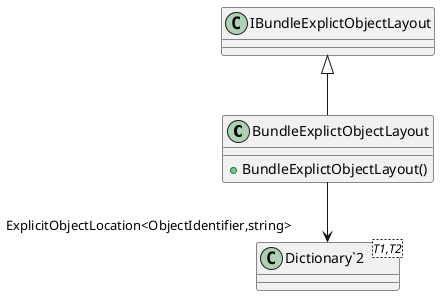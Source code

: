 @startuml
class BundleExplictObjectLayout {
    + BundleExplictObjectLayout()
}
class "Dictionary`2"<T1,T2> {
}
IBundleExplictObjectLayout <|-- BundleExplictObjectLayout
BundleExplictObjectLayout --> "ExplicitObjectLocation<ObjectIdentifier,string>" "Dictionary`2"
@enduml
